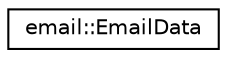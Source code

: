 digraph "Graphical Class Hierarchy"
{
 // LATEX_PDF_SIZE
  edge [fontname="Helvetica",fontsize="10",labelfontname="Helvetica",labelfontsize="10"];
  node [fontname="Helvetica",fontsize="10",shape=record];
  rankdir="LR";
  Node0 [label="email::EmailData",height=0.2,width=0.4,color="black", fillcolor="white", style="filled",URL="$structemail_1_1EmailData.html",tooltip="Raw email data with headers."];
}
